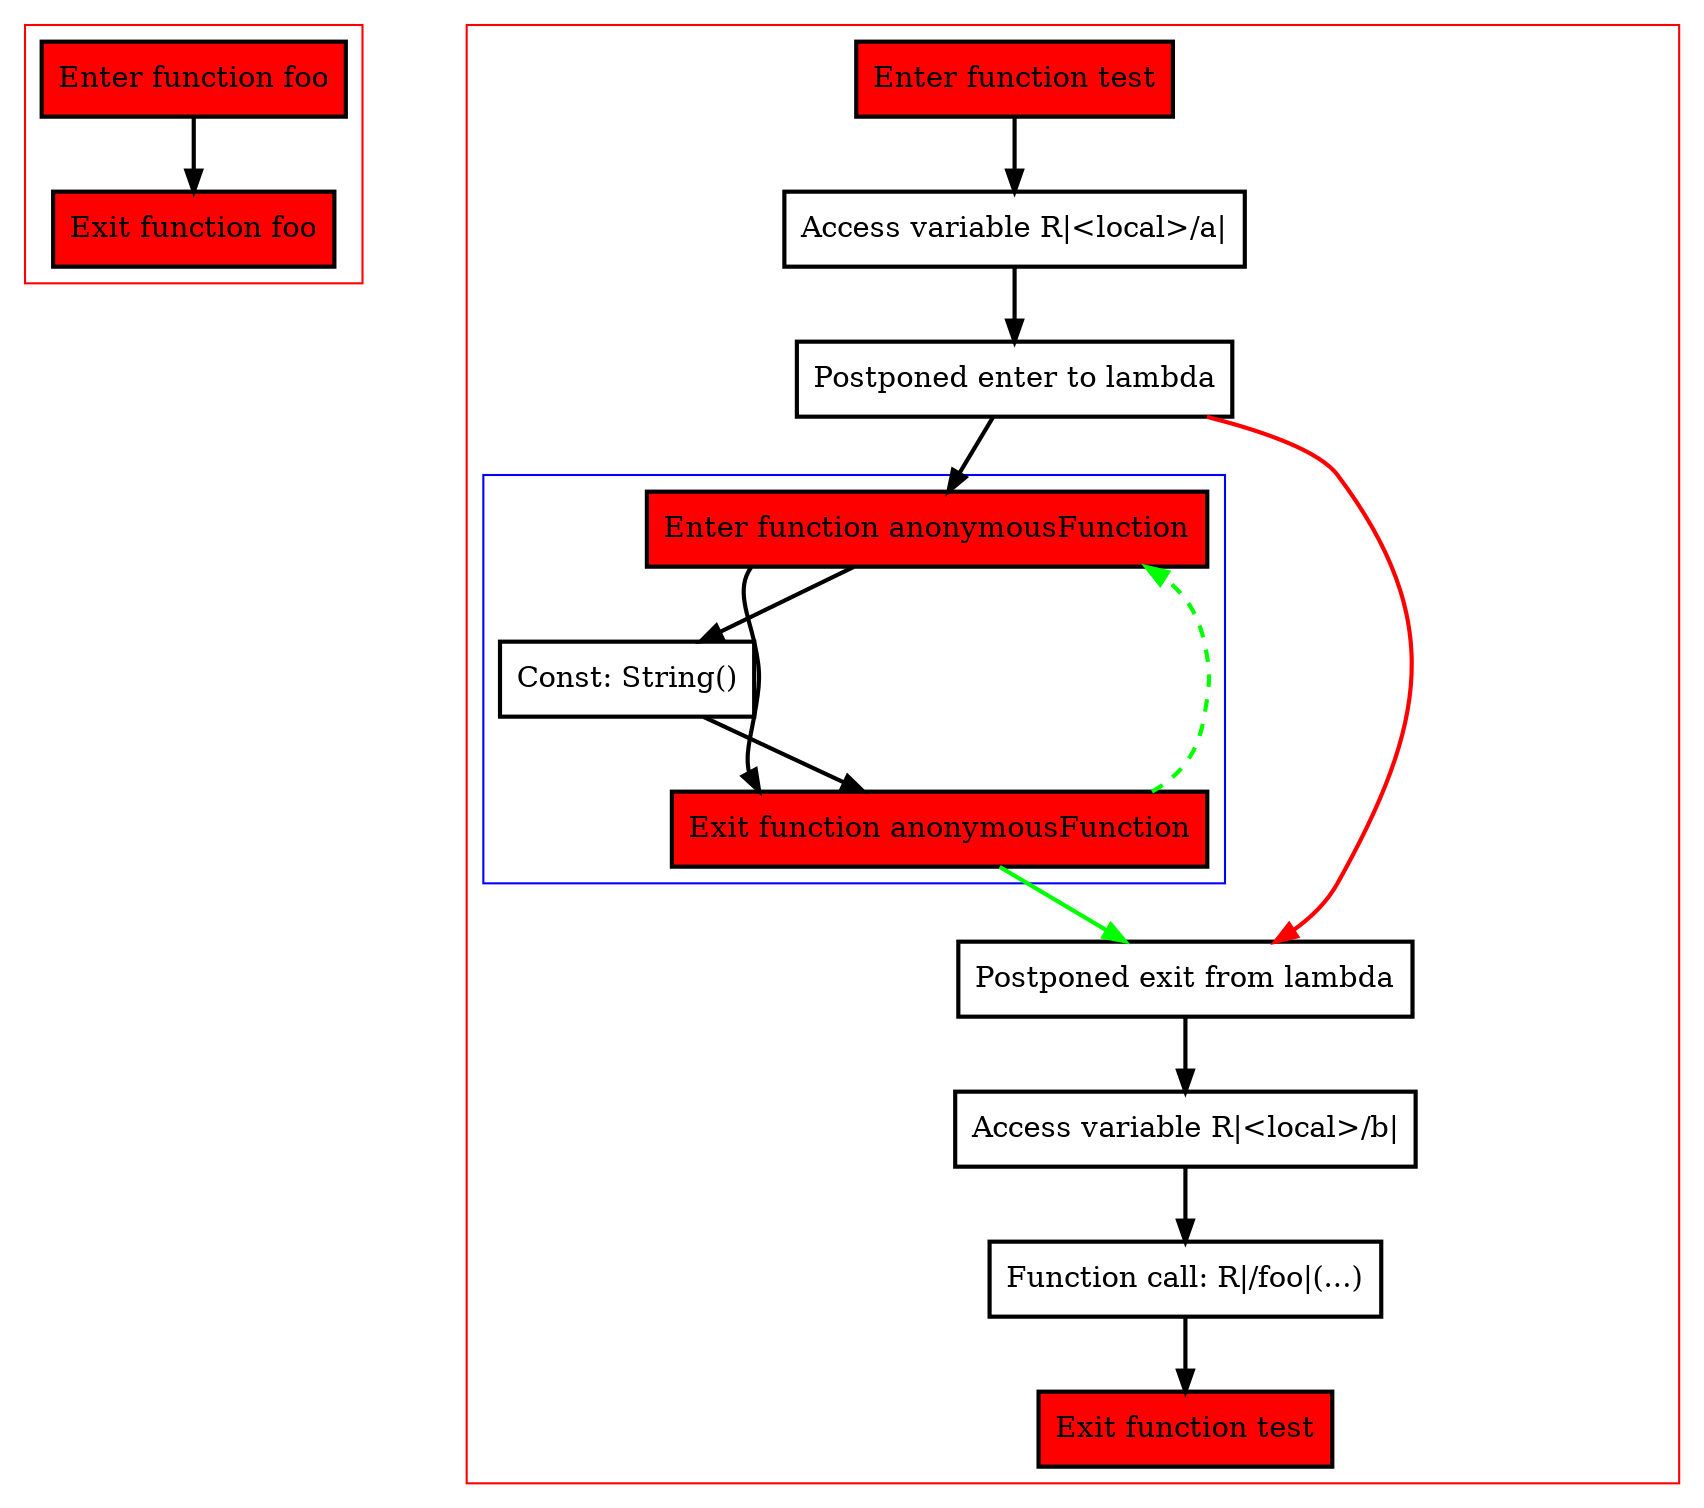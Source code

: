 digraph postponedLambdas_kt {
    graph [nodesep=3]
    node [shape=box penwidth=2]
    edge [penwidth=2]

    subgraph cluster_0 {
        color=red
        0 [label="Enter function foo" style="filled" fillcolor=red];
        1 [label="Exit function foo" style="filled" fillcolor=red];
    }
    0 -> {1};

    subgraph cluster_1 {
        color=red
        2 [label="Enter function test" style="filled" fillcolor=red];
        4 [label="Access variable R|<local>/a|"];
        5 [label="Postponed enter to lambda"];
        subgraph cluster_2 {
            color=blue
            9 [label="Enter function anonymousFunction" style="filled" fillcolor=red];
            11 [label="Const: String()"];
            10 [label="Exit function anonymousFunction" style="filled" fillcolor=red];
        }
        6 [label="Postponed exit from lambda"];
        7 [label="Access variable R|<local>/b|"];
        8 [label="Function call: R|/foo|(...)"];
        3 [label="Exit function test" style="filled" fillcolor=red];
    }
    2 -> {4};
    4 -> {5};
    5 -> {9};
    5 -> {6} [color=red];
    6 -> {7};
    7 -> {8};
    8 -> {3};
    9 -> {10 11};
    10 -> {6} [color=green];
    10 -> {9} [color=green style=dashed];
    11 -> {10};

}
